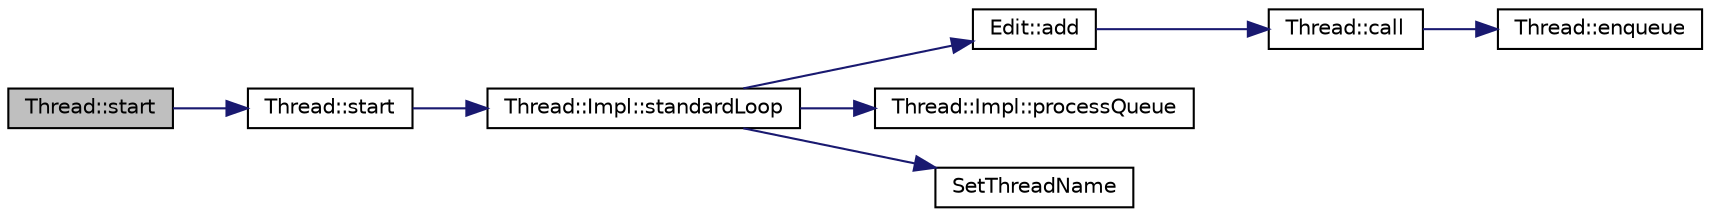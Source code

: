 digraph "Thread::start"
{
 // INTERACTIVE_SVG=YES
 // LATEX_PDF_SIZE
  edge [fontname="Helvetica",fontsize="10",labelfontname="Helvetica",labelfontsize="10"];
  node [fontname="Helvetica",fontsize="10",shape=record];
  rankdir="LR";
  Node1 [label="Thread::start",height=0.2,width=0.4,color="black", fillcolor="grey75", style="filled", fontcolor="black",tooltip="The code that will be executed, after the new Thread is started."];
  Node1 -> Node2 [color="midnightblue",fontsize="10",style="solid",fontname="Helvetica"];
  Node2 [label="Thread::start",height=0.2,width=0.4,color="black", fillcolor="white", style="filled",URL="$class_thread.html#a1f53ee62bd30a7924186ef26150ce262",tooltip="Starts the Thread with Thread::Impl::standardLoop."];
  Node2 -> Node3 [color="midnightblue",fontsize="10",style="solid",fontname="Helvetica"];
  Node3 [label="Thread::Impl::standardLoop",height=0.2,width=0.4,color="black", fillcolor="white", style="filled",URL="$struct_thread_1_1_impl.html#a0164f5b95922ac969d1d81914e5d5eb9",tooltip="The normally used processing loop of a background thread."];
  Node3 -> Node4 [color="midnightblue",fontsize="10",style="solid",fontname="Helvetica"];
  Node4 [label="Edit::add",height=0.2,width=0.4,color="black", fillcolor="white", style="filled",URL="$class_edit.html#a3ced1bcf14de542e25d512991bcfed2f",tooltip=" "];
  Node4 -> Node5 [color="midnightblue",fontsize="10",style="solid",fontname="Helvetica"];
  Node5 [label="Thread::call",height=0.2,width=0.4,color="black", fillcolor="white", style="filled",URL="$class_thread.html#adb11ad65376e640d84d47f0394f94f10",tooltip="The code that will be enqued in the threads task queue."];
  Node5 -> Node6 [color="midnightblue",fontsize="10",style="solid",fontname="Helvetica"];
  Node6 [label="Thread::enqueue",height=0.2,width=0.4,color="black", fillcolor="white", style="filled",URL="$class_thread.html#a1333a7179253857c1431b82e162272fd",tooltip=" "];
  Node3 -> Node7 [color="midnightblue",fontsize="10",style="solid",fontname="Helvetica"];
  Node7 [label="Thread::Impl::processQueue",height=0.2,width=0.4,color="black", fillcolor="white", style="filled",URL="$struct_thread_1_1_impl.html#ae467f41841d4236274bf360f470ec775",tooltip="process the queue of functors, usually called form notify-functor"];
  Node3 -> Node8 [color="midnightblue",fontsize="10",style="solid",fontname="Helvetica"];
  Node8 [label="SetThreadName",height=0.2,width=0.4,color="black", fillcolor="white", style="filled",URL="$_thread_8cpp.html#a1b6cdfcdd75b61856b37cf13deae9334",tooltip=" "];
}
